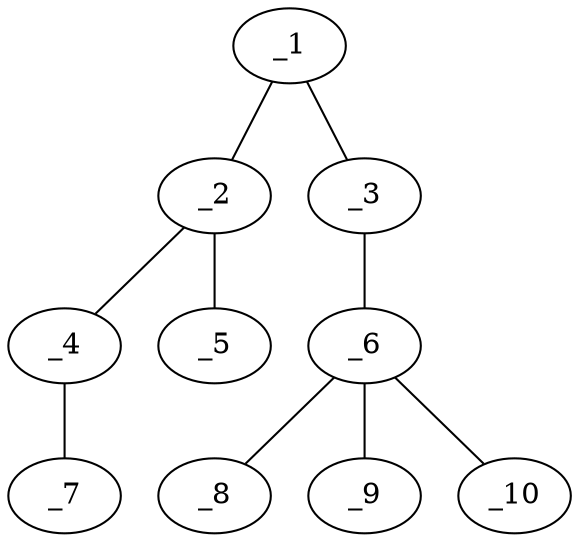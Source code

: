 graph molid122380 {
	_1	 [charge=0,
		chem=2,
		symbol="O  ",
		x="4.5981",
		y="-0.317"];
	_2	 [charge=0,
		chem=1,
		symbol="C  ",
		x="5.4641",
		y="0.183"];
	_1 -- _2	 [valence=1];
	_3	 [charge=0,
		chem=1,
		symbol="C  ",
		x="3.7321",
		y="0.183"];
	_1 -- _3	 [valence=1];
	_4	 [charge=0,
		chem=1,
		symbol="C  ",
		x="6.3301",
		y="-0.317"];
	_2 -- _4	 [valence=1];
	_5	 [charge=0,
		chem=2,
		symbol="O  ",
		x="5.4641",
		y="1.183"];
	_2 -- _5	 [valence=2];
	_6	 [charge=0,
		chem=5,
		symbol="S  ",
		x="2.866",
		y="-0.317"];
	_3 -- _6	 [valence=1];
	_7	 [charge=0,
		chem=10,
		symbol="Br ",
		x="7.1962",
		y="0.183"];
	_4 -- _7	 [valence=1];
	_8	 [charge=0,
		chem=2,
		symbol="O  ",
		x=2,
		y="-0.817"];
	_6 -- _8	 [valence=2];
	_9	 [charge=0,
		chem=2,
		symbol="O  ",
		x="3.366",
		y="-1.183"];
	_6 -- _9	 [valence=2];
	_10	 [charge=0,
		chem=2,
		symbol="O  ",
		x="2.366",
		y="0.549"];
	_6 -- _10	 [valence=1];
}

